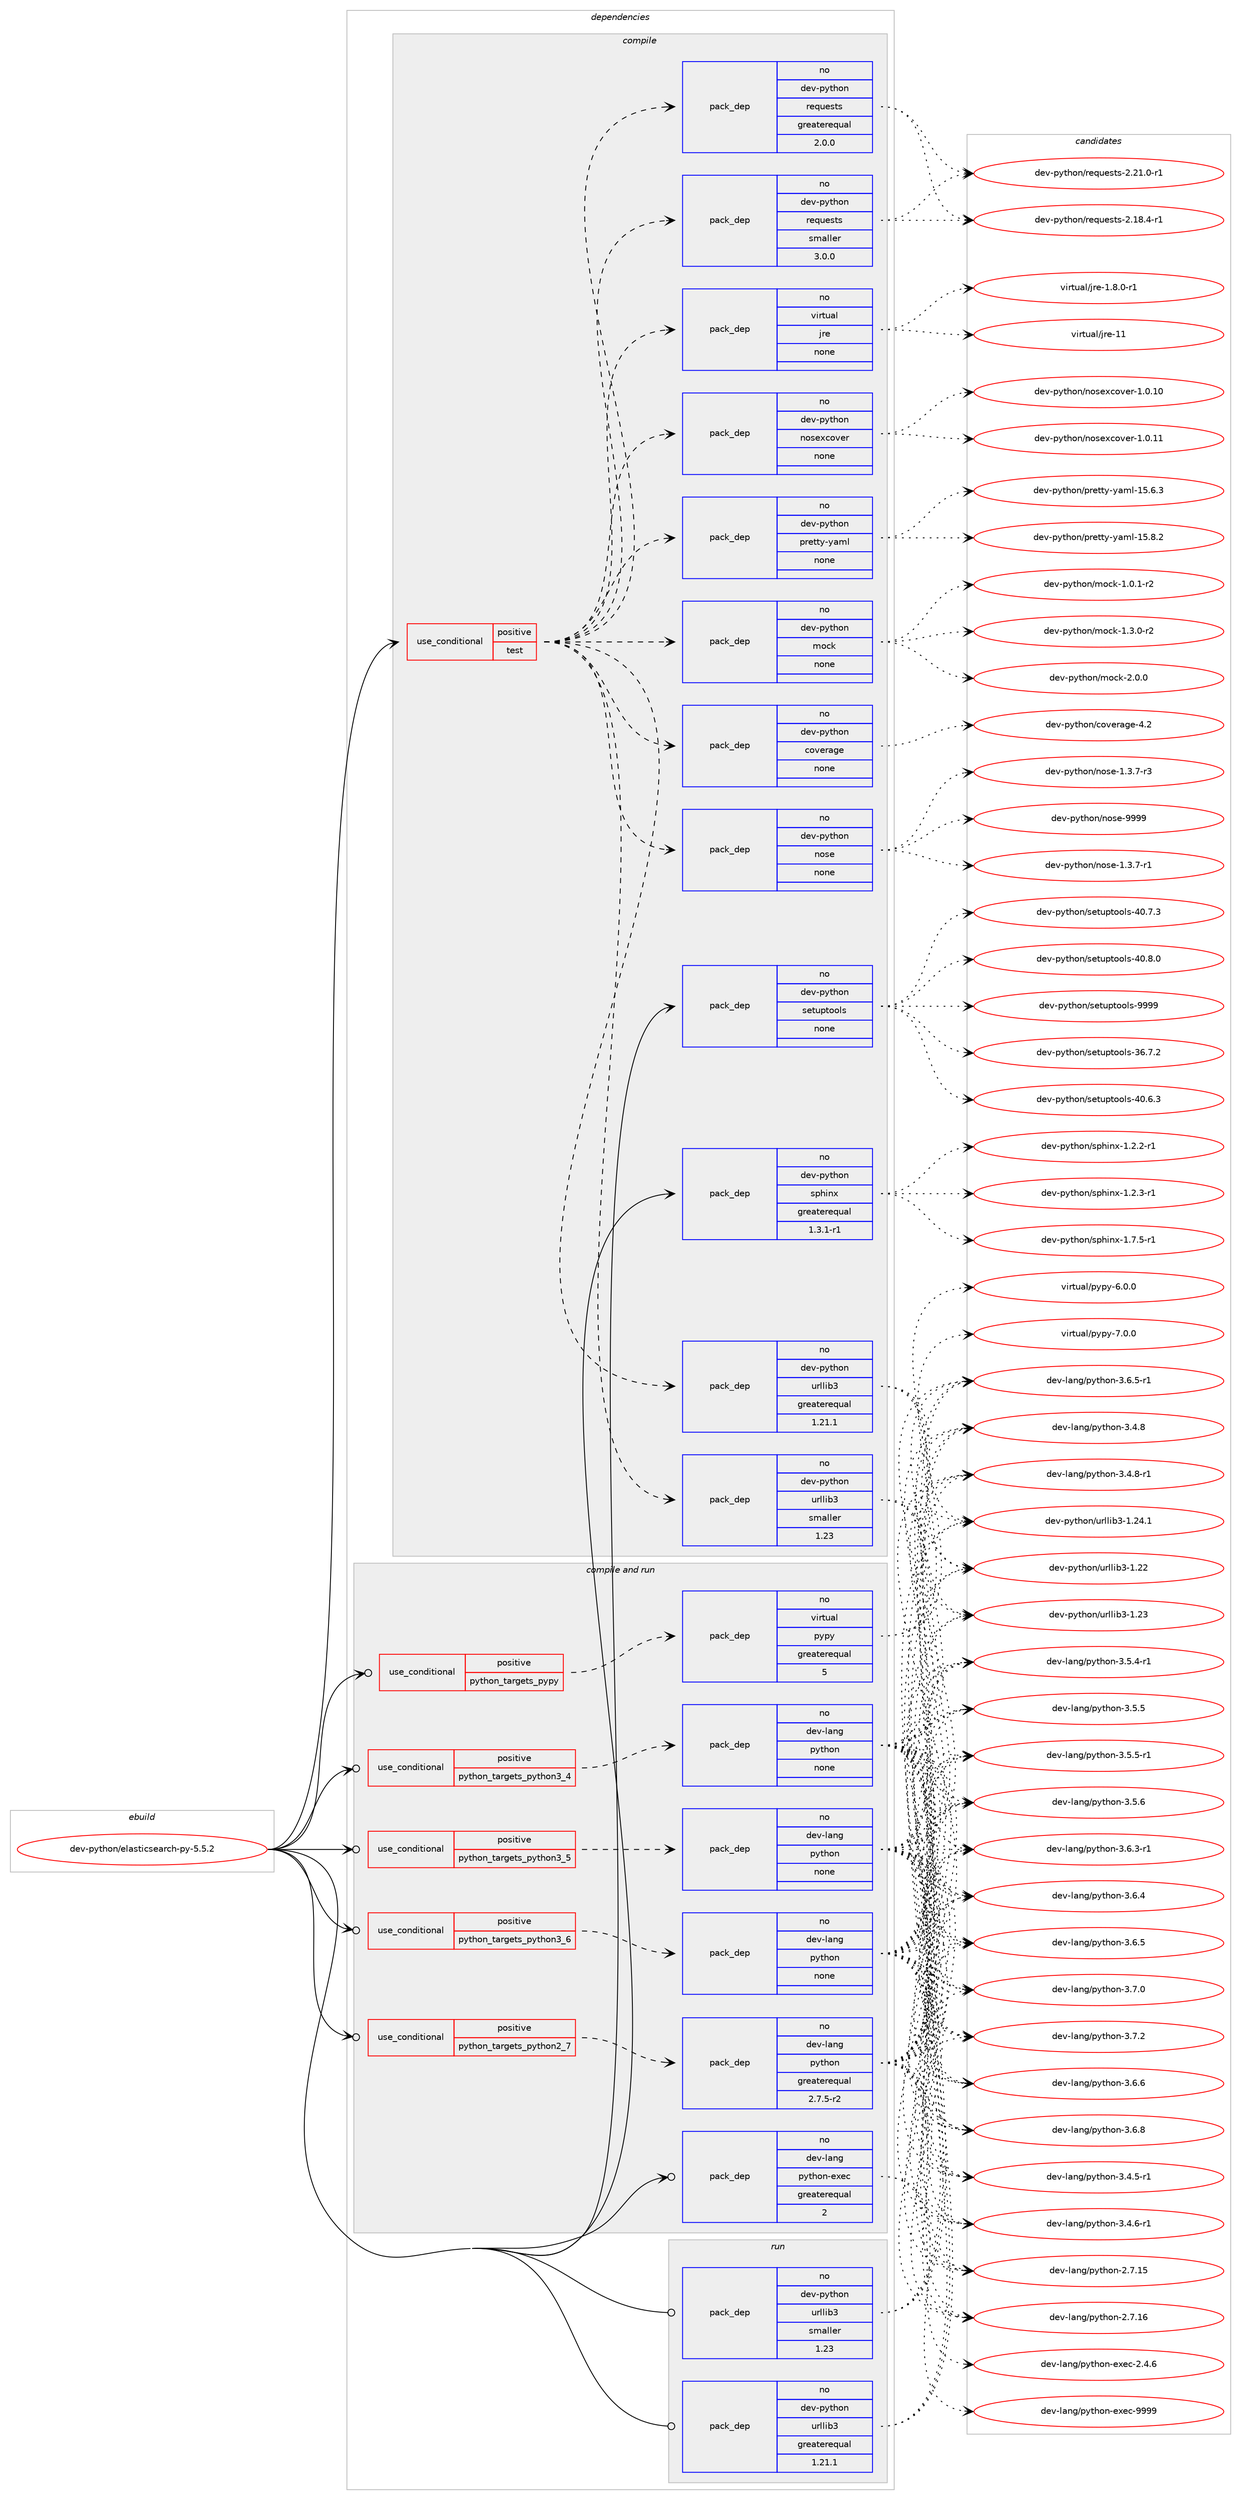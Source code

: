 digraph prolog {

# *************
# Graph options
# *************

newrank=true;
concentrate=true;
compound=true;
graph [rankdir=LR,fontname=Helvetica,fontsize=10,ranksep=1.5];#, ranksep=2.5, nodesep=0.2];
edge  [arrowhead=vee];
node  [fontname=Helvetica,fontsize=10];

# **********
# The ebuild
# **********

subgraph cluster_leftcol {
color=gray;
rank=same;
label=<<i>ebuild</i>>;
id [label="dev-python/elasticsearch-py-5.5.2", color=red, width=4, href="../dev-python/elasticsearch-py-5.5.2.svg"];
}

# ****************
# The dependencies
# ****************

subgraph cluster_midcol {
color=gray;
label=<<i>dependencies</i>>;
subgraph cluster_compile {
fillcolor="#eeeeee";
style=filled;
label=<<i>compile</i>>;
subgraph cond373810 {
dependency1407623 [label=<<TABLE BORDER="0" CELLBORDER="1" CELLSPACING="0" CELLPADDING="4"><TR><TD ROWSPAN="3" CELLPADDING="10">use_conditional</TD></TR><TR><TD>positive</TD></TR><TR><TD>test</TD></TR></TABLE>>, shape=none, color=red];
subgraph pack1010555 {
dependency1407624 [label=<<TABLE BORDER="0" CELLBORDER="1" CELLSPACING="0" CELLPADDING="4" WIDTH="220"><TR><TD ROWSPAN="6" CELLPADDING="30">pack_dep</TD></TR><TR><TD WIDTH="110">no</TD></TR><TR><TD>dev-python</TD></TR><TR><TD>urllib3</TD></TR><TR><TD>greaterequal</TD></TR><TR><TD>1.21.1</TD></TR></TABLE>>, shape=none, color=blue];
}
dependency1407623:e -> dependency1407624:w [weight=20,style="dashed",arrowhead="vee"];
subgraph pack1010556 {
dependency1407625 [label=<<TABLE BORDER="0" CELLBORDER="1" CELLSPACING="0" CELLPADDING="4" WIDTH="220"><TR><TD ROWSPAN="6" CELLPADDING="30">pack_dep</TD></TR><TR><TD WIDTH="110">no</TD></TR><TR><TD>dev-python</TD></TR><TR><TD>urllib3</TD></TR><TR><TD>smaller</TD></TR><TR><TD>1.23</TD></TR></TABLE>>, shape=none, color=blue];
}
dependency1407623:e -> dependency1407625:w [weight=20,style="dashed",arrowhead="vee"];
subgraph pack1010557 {
dependency1407626 [label=<<TABLE BORDER="0" CELLBORDER="1" CELLSPACING="0" CELLPADDING="4" WIDTH="220"><TR><TD ROWSPAN="6" CELLPADDING="30">pack_dep</TD></TR><TR><TD WIDTH="110">no</TD></TR><TR><TD>dev-python</TD></TR><TR><TD>requests</TD></TR><TR><TD>greaterequal</TD></TR><TR><TD>2.0.0</TD></TR></TABLE>>, shape=none, color=blue];
}
dependency1407623:e -> dependency1407626:w [weight=20,style="dashed",arrowhead="vee"];
subgraph pack1010558 {
dependency1407627 [label=<<TABLE BORDER="0" CELLBORDER="1" CELLSPACING="0" CELLPADDING="4" WIDTH="220"><TR><TD ROWSPAN="6" CELLPADDING="30">pack_dep</TD></TR><TR><TD WIDTH="110">no</TD></TR><TR><TD>dev-python</TD></TR><TR><TD>requests</TD></TR><TR><TD>smaller</TD></TR><TR><TD>3.0.0</TD></TR></TABLE>>, shape=none, color=blue];
}
dependency1407623:e -> dependency1407627:w [weight=20,style="dashed",arrowhead="vee"];
subgraph pack1010559 {
dependency1407628 [label=<<TABLE BORDER="0" CELLBORDER="1" CELLSPACING="0" CELLPADDING="4" WIDTH="220"><TR><TD ROWSPAN="6" CELLPADDING="30">pack_dep</TD></TR><TR><TD WIDTH="110">no</TD></TR><TR><TD>dev-python</TD></TR><TR><TD>nose</TD></TR><TR><TD>none</TD></TR><TR><TD></TD></TR></TABLE>>, shape=none, color=blue];
}
dependency1407623:e -> dependency1407628:w [weight=20,style="dashed",arrowhead="vee"];
subgraph pack1010560 {
dependency1407629 [label=<<TABLE BORDER="0" CELLBORDER="1" CELLSPACING="0" CELLPADDING="4" WIDTH="220"><TR><TD ROWSPAN="6" CELLPADDING="30">pack_dep</TD></TR><TR><TD WIDTH="110">no</TD></TR><TR><TD>dev-python</TD></TR><TR><TD>coverage</TD></TR><TR><TD>none</TD></TR><TR><TD></TD></TR></TABLE>>, shape=none, color=blue];
}
dependency1407623:e -> dependency1407629:w [weight=20,style="dashed",arrowhead="vee"];
subgraph pack1010561 {
dependency1407630 [label=<<TABLE BORDER="0" CELLBORDER="1" CELLSPACING="0" CELLPADDING="4" WIDTH="220"><TR><TD ROWSPAN="6" CELLPADDING="30">pack_dep</TD></TR><TR><TD WIDTH="110">no</TD></TR><TR><TD>dev-python</TD></TR><TR><TD>mock</TD></TR><TR><TD>none</TD></TR><TR><TD></TD></TR></TABLE>>, shape=none, color=blue];
}
dependency1407623:e -> dependency1407630:w [weight=20,style="dashed",arrowhead="vee"];
subgraph pack1010562 {
dependency1407631 [label=<<TABLE BORDER="0" CELLBORDER="1" CELLSPACING="0" CELLPADDING="4" WIDTH="220"><TR><TD ROWSPAN="6" CELLPADDING="30">pack_dep</TD></TR><TR><TD WIDTH="110">no</TD></TR><TR><TD>dev-python</TD></TR><TR><TD>pretty-yaml</TD></TR><TR><TD>none</TD></TR><TR><TD></TD></TR></TABLE>>, shape=none, color=blue];
}
dependency1407623:e -> dependency1407631:w [weight=20,style="dashed",arrowhead="vee"];
subgraph pack1010563 {
dependency1407632 [label=<<TABLE BORDER="0" CELLBORDER="1" CELLSPACING="0" CELLPADDING="4" WIDTH="220"><TR><TD ROWSPAN="6" CELLPADDING="30">pack_dep</TD></TR><TR><TD WIDTH="110">no</TD></TR><TR><TD>dev-python</TD></TR><TR><TD>nosexcover</TD></TR><TR><TD>none</TD></TR><TR><TD></TD></TR></TABLE>>, shape=none, color=blue];
}
dependency1407623:e -> dependency1407632:w [weight=20,style="dashed",arrowhead="vee"];
subgraph pack1010564 {
dependency1407633 [label=<<TABLE BORDER="0" CELLBORDER="1" CELLSPACING="0" CELLPADDING="4" WIDTH="220"><TR><TD ROWSPAN="6" CELLPADDING="30">pack_dep</TD></TR><TR><TD WIDTH="110">no</TD></TR><TR><TD>virtual</TD></TR><TR><TD>jre</TD></TR><TR><TD>none</TD></TR><TR><TD></TD></TR></TABLE>>, shape=none, color=blue];
}
dependency1407623:e -> dependency1407633:w [weight=20,style="dashed",arrowhead="vee"];
}
id:e -> dependency1407623:w [weight=20,style="solid",arrowhead="vee"];
subgraph pack1010565 {
dependency1407634 [label=<<TABLE BORDER="0" CELLBORDER="1" CELLSPACING="0" CELLPADDING="4" WIDTH="220"><TR><TD ROWSPAN="6" CELLPADDING="30">pack_dep</TD></TR><TR><TD WIDTH="110">no</TD></TR><TR><TD>dev-python</TD></TR><TR><TD>setuptools</TD></TR><TR><TD>none</TD></TR><TR><TD></TD></TR></TABLE>>, shape=none, color=blue];
}
id:e -> dependency1407634:w [weight=20,style="solid",arrowhead="vee"];
subgraph pack1010566 {
dependency1407635 [label=<<TABLE BORDER="0" CELLBORDER="1" CELLSPACING="0" CELLPADDING="4" WIDTH="220"><TR><TD ROWSPAN="6" CELLPADDING="30">pack_dep</TD></TR><TR><TD WIDTH="110">no</TD></TR><TR><TD>dev-python</TD></TR><TR><TD>sphinx</TD></TR><TR><TD>greaterequal</TD></TR><TR><TD>1.3.1-r1</TD></TR></TABLE>>, shape=none, color=blue];
}
id:e -> dependency1407635:w [weight=20,style="solid",arrowhead="vee"];
}
subgraph cluster_compileandrun {
fillcolor="#eeeeee";
style=filled;
label=<<i>compile and run</i>>;
subgraph cond373811 {
dependency1407636 [label=<<TABLE BORDER="0" CELLBORDER="1" CELLSPACING="0" CELLPADDING="4"><TR><TD ROWSPAN="3" CELLPADDING="10">use_conditional</TD></TR><TR><TD>positive</TD></TR><TR><TD>python_targets_pypy</TD></TR></TABLE>>, shape=none, color=red];
subgraph pack1010567 {
dependency1407637 [label=<<TABLE BORDER="0" CELLBORDER="1" CELLSPACING="0" CELLPADDING="4" WIDTH="220"><TR><TD ROWSPAN="6" CELLPADDING="30">pack_dep</TD></TR><TR><TD WIDTH="110">no</TD></TR><TR><TD>virtual</TD></TR><TR><TD>pypy</TD></TR><TR><TD>greaterequal</TD></TR><TR><TD>5</TD></TR></TABLE>>, shape=none, color=blue];
}
dependency1407636:e -> dependency1407637:w [weight=20,style="dashed",arrowhead="vee"];
}
id:e -> dependency1407636:w [weight=20,style="solid",arrowhead="odotvee"];
subgraph cond373812 {
dependency1407638 [label=<<TABLE BORDER="0" CELLBORDER="1" CELLSPACING="0" CELLPADDING="4"><TR><TD ROWSPAN="3" CELLPADDING="10">use_conditional</TD></TR><TR><TD>positive</TD></TR><TR><TD>python_targets_python2_7</TD></TR></TABLE>>, shape=none, color=red];
subgraph pack1010568 {
dependency1407639 [label=<<TABLE BORDER="0" CELLBORDER="1" CELLSPACING="0" CELLPADDING="4" WIDTH="220"><TR><TD ROWSPAN="6" CELLPADDING="30">pack_dep</TD></TR><TR><TD WIDTH="110">no</TD></TR><TR><TD>dev-lang</TD></TR><TR><TD>python</TD></TR><TR><TD>greaterequal</TD></TR><TR><TD>2.7.5-r2</TD></TR></TABLE>>, shape=none, color=blue];
}
dependency1407638:e -> dependency1407639:w [weight=20,style="dashed",arrowhead="vee"];
}
id:e -> dependency1407638:w [weight=20,style="solid",arrowhead="odotvee"];
subgraph cond373813 {
dependency1407640 [label=<<TABLE BORDER="0" CELLBORDER="1" CELLSPACING="0" CELLPADDING="4"><TR><TD ROWSPAN="3" CELLPADDING="10">use_conditional</TD></TR><TR><TD>positive</TD></TR><TR><TD>python_targets_python3_4</TD></TR></TABLE>>, shape=none, color=red];
subgraph pack1010569 {
dependency1407641 [label=<<TABLE BORDER="0" CELLBORDER="1" CELLSPACING="0" CELLPADDING="4" WIDTH="220"><TR><TD ROWSPAN="6" CELLPADDING="30">pack_dep</TD></TR><TR><TD WIDTH="110">no</TD></TR><TR><TD>dev-lang</TD></TR><TR><TD>python</TD></TR><TR><TD>none</TD></TR><TR><TD></TD></TR></TABLE>>, shape=none, color=blue];
}
dependency1407640:e -> dependency1407641:w [weight=20,style="dashed",arrowhead="vee"];
}
id:e -> dependency1407640:w [weight=20,style="solid",arrowhead="odotvee"];
subgraph cond373814 {
dependency1407642 [label=<<TABLE BORDER="0" CELLBORDER="1" CELLSPACING="0" CELLPADDING="4"><TR><TD ROWSPAN="3" CELLPADDING="10">use_conditional</TD></TR><TR><TD>positive</TD></TR><TR><TD>python_targets_python3_5</TD></TR></TABLE>>, shape=none, color=red];
subgraph pack1010570 {
dependency1407643 [label=<<TABLE BORDER="0" CELLBORDER="1" CELLSPACING="0" CELLPADDING="4" WIDTH="220"><TR><TD ROWSPAN="6" CELLPADDING="30">pack_dep</TD></TR><TR><TD WIDTH="110">no</TD></TR><TR><TD>dev-lang</TD></TR><TR><TD>python</TD></TR><TR><TD>none</TD></TR><TR><TD></TD></TR></TABLE>>, shape=none, color=blue];
}
dependency1407642:e -> dependency1407643:w [weight=20,style="dashed",arrowhead="vee"];
}
id:e -> dependency1407642:w [weight=20,style="solid",arrowhead="odotvee"];
subgraph cond373815 {
dependency1407644 [label=<<TABLE BORDER="0" CELLBORDER="1" CELLSPACING="0" CELLPADDING="4"><TR><TD ROWSPAN="3" CELLPADDING="10">use_conditional</TD></TR><TR><TD>positive</TD></TR><TR><TD>python_targets_python3_6</TD></TR></TABLE>>, shape=none, color=red];
subgraph pack1010571 {
dependency1407645 [label=<<TABLE BORDER="0" CELLBORDER="1" CELLSPACING="0" CELLPADDING="4" WIDTH="220"><TR><TD ROWSPAN="6" CELLPADDING="30">pack_dep</TD></TR><TR><TD WIDTH="110">no</TD></TR><TR><TD>dev-lang</TD></TR><TR><TD>python</TD></TR><TR><TD>none</TD></TR><TR><TD></TD></TR></TABLE>>, shape=none, color=blue];
}
dependency1407644:e -> dependency1407645:w [weight=20,style="dashed",arrowhead="vee"];
}
id:e -> dependency1407644:w [weight=20,style="solid",arrowhead="odotvee"];
subgraph pack1010572 {
dependency1407646 [label=<<TABLE BORDER="0" CELLBORDER="1" CELLSPACING="0" CELLPADDING="4" WIDTH="220"><TR><TD ROWSPAN="6" CELLPADDING="30">pack_dep</TD></TR><TR><TD WIDTH="110">no</TD></TR><TR><TD>dev-lang</TD></TR><TR><TD>python-exec</TD></TR><TR><TD>greaterequal</TD></TR><TR><TD>2</TD></TR></TABLE>>, shape=none, color=blue];
}
id:e -> dependency1407646:w [weight=20,style="solid",arrowhead="odotvee"];
}
subgraph cluster_run {
fillcolor="#eeeeee";
style=filled;
label=<<i>run</i>>;
subgraph pack1010573 {
dependency1407647 [label=<<TABLE BORDER="0" CELLBORDER="1" CELLSPACING="0" CELLPADDING="4" WIDTH="220"><TR><TD ROWSPAN="6" CELLPADDING="30">pack_dep</TD></TR><TR><TD WIDTH="110">no</TD></TR><TR><TD>dev-python</TD></TR><TR><TD>urllib3</TD></TR><TR><TD>greaterequal</TD></TR><TR><TD>1.21.1</TD></TR></TABLE>>, shape=none, color=blue];
}
id:e -> dependency1407647:w [weight=20,style="solid",arrowhead="odot"];
subgraph pack1010574 {
dependency1407648 [label=<<TABLE BORDER="0" CELLBORDER="1" CELLSPACING="0" CELLPADDING="4" WIDTH="220"><TR><TD ROWSPAN="6" CELLPADDING="30">pack_dep</TD></TR><TR><TD WIDTH="110">no</TD></TR><TR><TD>dev-python</TD></TR><TR><TD>urllib3</TD></TR><TR><TD>smaller</TD></TR><TR><TD>1.23</TD></TR></TABLE>>, shape=none, color=blue];
}
id:e -> dependency1407648:w [weight=20,style="solid",arrowhead="odot"];
}
}

# **************
# The candidates
# **************

subgraph cluster_choices {
rank=same;
color=gray;
label=<<i>candidates</i>>;

subgraph choice1010555 {
color=black;
nodesep=1;
choice100101118451121211161041111104711711410810810598514549465050 [label="dev-python/urllib3-1.22", color=red, width=4,href="../dev-python/urllib3-1.22.svg"];
choice100101118451121211161041111104711711410810810598514549465051 [label="dev-python/urllib3-1.23", color=red, width=4,href="../dev-python/urllib3-1.23.svg"];
choice1001011184511212111610411111047117114108108105985145494650524649 [label="dev-python/urllib3-1.24.1", color=red, width=4,href="../dev-python/urllib3-1.24.1.svg"];
dependency1407624:e -> choice100101118451121211161041111104711711410810810598514549465050:w [style=dotted,weight="100"];
dependency1407624:e -> choice100101118451121211161041111104711711410810810598514549465051:w [style=dotted,weight="100"];
dependency1407624:e -> choice1001011184511212111610411111047117114108108105985145494650524649:w [style=dotted,weight="100"];
}
subgraph choice1010556 {
color=black;
nodesep=1;
choice100101118451121211161041111104711711410810810598514549465050 [label="dev-python/urllib3-1.22", color=red, width=4,href="../dev-python/urllib3-1.22.svg"];
choice100101118451121211161041111104711711410810810598514549465051 [label="dev-python/urllib3-1.23", color=red, width=4,href="../dev-python/urllib3-1.23.svg"];
choice1001011184511212111610411111047117114108108105985145494650524649 [label="dev-python/urllib3-1.24.1", color=red, width=4,href="../dev-python/urllib3-1.24.1.svg"];
dependency1407625:e -> choice100101118451121211161041111104711711410810810598514549465050:w [style=dotted,weight="100"];
dependency1407625:e -> choice100101118451121211161041111104711711410810810598514549465051:w [style=dotted,weight="100"];
dependency1407625:e -> choice1001011184511212111610411111047117114108108105985145494650524649:w [style=dotted,weight="100"];
}
subgraph choice1010557 {
color=black;
nodesep=1;
choice1001011184511212111610411111047114101113117101115116115455046495646524511449 [label="dev-python/requests-2.18.4-r1", color=red, width=4,href="../dev-python/requests-2.18.4-r1.svg"];
choice1001011184511212111610411111047114101113117101115116115455046504946484511449 [label="dev-python/requests-2.21.0-r1", color=red, width=4,href="../dev-python/requests-2.21.0-r1.svg"];
dependency1407626:e -> choice1001011184511212111610411111047114101113117101115116115455046495646524511449:w [style=dotted,weight="100"];
dependency1407626:e -> choice1001011184511212111610411111047114101113117101115116115455046504946484511449:w [style=dotted,weight="100"];
}
subgraph choice1010558 {
color=black;
nodesep=1;
choice1001011184511212111610411111047114101113117101115116115455046495646524511449 [label="dev-python/requests-2.18.4-r1", color=red, width=4,href="../dev-python/requests-2.18.4-r1.svg"];
choice1001011184511212111610411111047114101113117101115116115455046504946484511449 [label="dev-python/requests-2.21.0-r1", color=red, width=4,href="../dev-python/requests-2.21.0-r1.svg"];
dependency1407627:e -> choice1001011184511212111610411111047114101113117101115116115455046495646524511449:w [style=dotted,weight="100"];
dependency1407627:e -> choice1001011184511212111610411111047114101113117101115116115455046504946484511449:w [style=dotted,weight="100"];
}
subgraph choice1010559 {
color=black;
nodesep=1;
choice10010111845112121116104111110471101111151014549465146554511449 [label="dev-python/nose-1.3.7-r1", color=red, width=4,href="../dev-python/nose-1.3.7-r1.svg"];
choice10010111845112121116104111110471101111151014549465146554511451 [label="dev-python/nose-1.3.7-r3", color=red, width=4,href="../dev-python/nose-1.3.7-r3.svg"];
choice10010111845112121116104111110471101111151014557575757 [label="dev-python/nose-9999", color=red, width=4,href="../dev-python/nose-9999.svg"];
dependency1407628:e -> choice10010111845112121116104111110471101111151014549465146554511449:w [style=dotted,weight="100"];
dependency1407628:e -> choice10010111845112121116104111110471101111151014549465146554511451:w [style=dotted,weight="100"];
dependency1407628:e -> choice10010111845112121116104111110471101111151014557575757:w [style=dotted,weight="100"];
}
subgraph choice1010560 {
color=black;
nodesep=1;
choice1001011184511212111610411111047991111181011149710310145524650 [label="dev-python/coverage-4.2", color=red, width=4,href="../dev-python/coverage-4.2.svg"];
dependency1407629:e -> choice1001011184511212111610411111047991111181011149710310145524650:w [style=dotted,weight="100"];
}
subgraph choice1010561 {
color=black;
nodesep=1;
choice1001011184511212111610411111047109111991074549464846494511450 [label="dev-python/mock-1.0.1-r2", color=red, width=4,href="../dev-python/mock-1.0.1-r2.svg"];
choice1001011184511212111610411111047109111991074549465146484511450 [label="dev-python/mock-1.3.0-r2", color=red, width=4,href="../dev-python/mock-1.3.0-r2.svg"];
choice100101118451121211161041111104710911199107455046484648 [label="dev-python/mock-2.0.0", color=red, width=4,href="../dev-python/mock-2.0.0.svg"];
dependency1407630:e -> choice1001011184511212111610411111047109111991074549464846494511450:w [style=dotted,weight="100"];
dependency1407630:e -> choice1001011184511212111610411111047109111991074549465146484511450:w [style=dotted,weight="100"];
dependency1407630:e -> choice100101118451121211161041111104710911199107455046484648:w [style=dotted,weight="100"];
}
subgraph choice1010562 {
color=black;
nodesep=1;
choice1001011184511212111610411111047112114101116116121451219710910845495346544651 [label="dev-python/pretty-yaml-15.6.3", color=red, width=4,href="../dev-python/pretty-yaml-15.6.3.svg"];
choice1001011184511212111610411111047112114101116116121451219710910845495346564650 [label="dev-python/pretty-yaml-15.8.2", color=red, width=4,href="../dev-python/pretty-yaml-15.8.2.svg"];
dependency1407631:e -> choice1001011184511212111610411111047112114101116116121451219710910845495346544651:w [style=dotted,weight="100"];
dependency1407631:e -> choice1001011184511212111610411111047112114101116116121451219710910845495346564650:w [style=dotted,weight="100"];
}
subgraph choice1010563 {
color=black;
nodesep=1;
choice10010111845112121116104111110471101111151011209911111810111445494648464948 [label="dev-python/nosexcover-1.0.10", color=red, width=4,href="../dev-python/nosexcover-1.0.10.svg"];
choice10010111845112121116104111110471101111151011209911111810111445494648464949 [label="dev-python/nosexcover-1.0.11", color=red, width=4,href="../dev-python/nosexcover-1.0.11.svg"];
dependency1407632:e -> choice10010111845112121116104111110471101111151011209911111810111445494648464948:w [style=dotted,weight="100"];
dependency1407632:e -> choice10010111845112121116104111110471101111151011209911111810111445494648464949:w [style=dotted,weight="100"];
}
subgraph choice1010564 {
color=black;
nodesep=1;
choice11810511411611797108471061141014549465646484511449 [label="virtual/jre-1.8.0-r1", color=red, width=4,href="../virtual/jre-1.8.0-r1.svg"];
choice1181051141161179710847106114101454949 [label="virtual/jre-11", color=red, width=4,href="../virtual/jre-11.svg"];
dependency1407633:e -> choice11810511411611797108471061141014549465646484511449:w [style=dotted,weight="100"];
dependency1407633:e -> choice1181051141161179710847106114101454949:w [style=dotted,weight="100"];
}
subgraph choice1010565 {
color=black;
nodesep=1;
choice100101118451121211161041111104711510111611711211611111110811545515446554650 [label="dev-python/setuptools-36.7.2", color=red, width=4,href="../dev-python/setuptools-36.7.2.svg"];
choice100101118451121211161041111104711510111611711211611111110811545524846544651 [label="dev-python/setuptools-40.6.3", color=red, width=4,href="../dev-python/setuptools-40.6.3.svg"];
choice100101118451121211161041111104711510111611711211611111110811545524846554651 [label="dev-python/setuptools-40.7.3", color=red, width=4,href="../dev-python/setuptools-40.7.3.svg"];
choice100101118451121211161041111104711510111611711211611111110811545524846564648 [label="dev-python/setuptools-40.8.0", color=red, width=4,href="../dev-python/setuptools-40.8.0.svg"];
choice10010111845112121116104111110471151011161171121161111111081154557575757 [label="dev-python/setuptools-9999", color=red, width=4,href="../dev-python/setuptools-9999.svg"];
dependency1407634:e -> choice100101118451121211161041111104711510111611711211611111110811545515446554650:w [style=dotted,weight="100"];
dependency1407634:e -> choice100101118451121211161041111104711510111611711211611111110811545524846544651:w [style=dotted,weight="100"];
dependency1407634:e -> choice100101118451121211161041111104711510111611711211611111110811545524846554651:w [style=dotted,weight="100"];
dependency1407634:e -> choice100101118451121211161041111104711510111611711211611111110811545524846564648:w [style=dotted,weight="100"];
dependency1407634:e -> choice10010111845112121116104111110471151011161171121161111111081154557575757:w [style=dotted,weight="100"];
}
subgraph choice1010566 {
color=black;
nodesep=1;
choice10010111845112121116104111110471151121041051101204549465046504511449 [label="dev-python/sphinx-1.2.2-r1", color=red, width=4,href="../dev-python/sphinx-1.2.2-r1.svg"];
choice10010111845112121116104111110471151121041051101204549465046514511449 [label="dev-python/sphinx-1.2.3-r1", color=red, width=4,href="../dev-python/sphinx-1.2.3-r1.svg"];
choice10010111845112121116104111110471151121041051101204549465546534511449 [label="dev-python/sphinx-1.7.5-r1", color=red, width=4,href="../dev-python/sphinx-1.7.5-r1.svg"];
dependency1407635:e -> choice10010111845112121116104111110471151121041051101204549465046504511449:w [style=dotted,weight="100"];
dependency1407635:e -> choice10010111845112121116104111110471151121041051101204549465046514511449:w [style=dotted,weight="100"];
dependency1407635:e -> choice10010111845112121116104111110471151121041051101204549465546534511449:w [style=dotted,weight="100"];
}
subgraph choice1010567 {
color=black;
nodesep=1;
choice1181051141161179710847112121112121455446484648 [label="virtual/pypy-6.0.0", color=red, width=4,href="../virtual/pypy-6.0.0.svg"];
choice1181051141161179710847112121112121455546484648 [label="virtual/pypy-7.0.0", color=red, width=4,href="../virtual/pypy-7.0.0.svg"];
dependency1407637:e -> choice1181051141161179710847112121112121455446484648:w [style=dotted,weight="100"];
dependency1407637:e -> choice1181051141161179710847112121112121455546484648:w [style=dotted,weight="100"];
}
subgraph choice1010568 {
color=black;
nodesep=1;
choice10010111845108971101034711212111610411111045504655464953 [label="dev-lang/python-2.7.15", color=red, width=4,href="../dev-lang/python-2.7.15.svg"];
choice10010111845108971101034711212111610411111045504655464954 [label="dev-lang/python-2.7.16", color=red, width=4,href="../dev-lang/python-2.7.16.svg"];
choice1001011184510897110103471121211161041111104551465246534511449 [label="dev-lang/python-3.4.5-r1", color=red, width=4,href="../dev-lang/python-3.4.5-r1.svg"];
choice1001011184510897110103471121211161041111104551465246544511449 [label="dev-lang/python-3.4.6-r1", color=red, width=4,href="../dev-lang/python-3.4.6-r1.svg"];
choice100101118451089711010347112121116104111110455146524656 [label="dev-lang/python-3.4.8", color=red, width=4,href="../dev-lang/python-3.4.8.svg"];
choice1001011184510897110103471121211161041111104551465246564511449 [label="dev-lang/python-3.4.8-r1", color=red, width=4,href="../dev-lang/python-3.4.8-r1.svg"];
choice1001011184510897110103471121211161041111104551465346524511449 [label="dev-lang/python-3.5.4-r1", color=red, width=4,href="../dev-lang/python-3.5.4-r1.svg"];
choice100101118451089711010347112121116104111110455146534653 [label="dev-lang/python-3.5.5", color=red, width=4,href="../dev-lang/python-3.5.5.svg"];
choice1001011184510897110103471121211161041111104551465346534511449 [label="dev-lang/python-3.5.5-r1", color=red, width=4,href="../dev-lang/python-3.5.5-r1.svg"];
choice100101118451089711010347112121116104111110455146534654 [label="dev-lang/python-3.5.6", color=red, width=4,href="../dev-lang/python-3.5.6.svg"];
choice1001011184510897110103471121211161041111104551465446514511449 [label="dev-lang/python-3.6.3-r1", color=red, width=4,href="../dev-lang/python-3.6.3-r1.svg"];
choice100101118451089711010347112121116104111110455146544652 [label="dev-lang/python-3.6.4", color=red, width=4,href="../dev-lang/python-3.6.4.svg"];
choice100101118451089711010347112121116104111110455146544653 [label="dev-lang/python-3.6.5", color=red, width=4,href="../dev-lang/python-3.6.5.svg"];
choice1001011184510897110103471121211161041111104551465446534511449 [label="dev-lang/python-3.6.5-r1", color=red, width=4,href="../dev-lang/python-3.6.5-r1.svg"];
choice100101118451089711010347112121116104111110455146544654 [label="dev-lang/python-3.6.6", color=red, width=4,href="../dev-lang/python-3.6.6.svg"];
choice100101118451089711010347112121116104111110455146544656 [label="dev-lang/python-3.6.8", color=red, width=4,href="../dev-lang/python-3.6.8.svg"];
choice100101118451089711010347112121116104111110455146554648 [label="dev-lang/python-3.7.0", color=red, width=4,href="../dev-lang/python-3.7.0.svg"];
choice100101118451089711010347112121116104111110455146554650 [label="dev-lang/python-3.7.2", color=red, width=4,href="../dev-lang/python-3.7.2.svg"];
dependency1407639:e -> choice10010111845108971101034711212111610411111045504655464953:w [style=dotted,weight="100"];
dependency1407639:e -> choice10010111845108971101034711212111610411111045504655464954:w [style=dotted,weight="100"];
dependency1407639:e -> choice1001011184510897110103471121211161041111104551465246534511449:w [style=dotted,weight="100"];
dependency1407639:e -> choice1001011184510897110103471121211161041111104551465246544511449:w [style=dotted,weight="100"];
dependency1407639:e -> choice100101118451089711010347112121116104111110455146524656:w [style=dotted,weight="100"];
dependency1407639:e -> choice1001011184510897110103471121211161041111104551465246564511449:w [style=dotted,weight="100"];
dependency1407639:e -> choice1001011184510897110103471121211161041111104551465346524511449:w [style=dotted,weight="100"];
dependency1407639:e -> choice100101118451089711010347112121116104111110455146534653:w [style=dotted,weight="100"];
dependency1407639:e -> choice1001011184510897110103471121211161041111104551465346534511449:w [style=dotted,weight="100"];
dependency1407639:e -> choice100101118451089711010347112121116104111110455146534654:w [style=dotted,weight="100"];
dependency1407639:e -> choice1001011184510897110103471121211161041111104551465446514511449:w [style=dotted,weight="100"];
dependency1407639:e -> choice100101118451089711010347112121116104111110455146544652:w [style=dotted,weight="100"];
dependency1407639:e -> choice100101118451089711010347112121116104111110455146544653:w [style=dotted,weight="100"];
dependency1407639:e -> choice1001011184510897110103471121211161041111104551465446534511449:w [style=dotted,weight="100"];
dependency1407639:e -> choice100101118451089711010347112121116104111110455146544654:w [style=dotted,weight="100"];
dependency1407639:e -> choice100101118451089711010347112121116104111110455146544656:w [style=dotted,weight="100"];
dependency1407639:e -> choice100101118451089711010347112121116104111110455146554648:w [style=dotted,weight="100"];
dependency1407639:e -> choice100101118451089711010347112121116104111110455146554650:w [style=dotted,weight="100"];
}
subgraph choice1010569 {
color=black;
nodesep=1;
choice10010111845108971101034711212111610411111045504655464953 [label="dev-lang/python-2.7.15", color=red, width=4,href="../dev-lang/python-2.7.15.svg"];
choice10010111845108971101034711212111610411111045504655464954 [label="dev-lang/python-2.7.16", color=red, width=4,href="../dev-lang/python-2.7.16.svg"];
choice1001011184510897110103471121211161041111104551465246534511449 [label="dev-lang/python-3.4.5-r1", color=red, width=4,href="../dev-lang/python-3.4.5-r1.svg"];
choice1001011184510897110103471121211161041111104551465246544511449 [label="dev-lang/python-3.4.6-r1", color=red, width=4,href="../dev-lang/python-3.4.6-r1.svg"];
choice100101118451089711010347112121116104111110455146524656 [label="dev-lang/python-3.4.8", color=red, width=4,href="../dev-lang/python-3.4.8.svg"];
choice1001011184510897110103471121211161041111104551465246564511449 [label="dev-lang/python-3.4.8-r1", color=red, width=4,href="../dev-lang/python-3.4.8-r1.svg"];
choice1001011184510897110103471121211161041111104551465346524511449 [label="dev-lang/python-3.5.4-r1", color=red, width=4,href="../dev-lang/python-3.5.4-r1.svg"];
choice100101118451089711010347112121116104111110455146534653 [label="dev-lang/python-3.5.5", color=red, width=4,href="../dev-lang/python-3.5.5.svg"];
choice1001011184510897110103471121211161041111104551465346534511449 [label="dev-lang/python-3.5.5-r1", color=red, width=4,href="../dev-lang/python-3.5.5-r1.svg"];
choice100101118451089711010347112121116104111110455146534654 [label="dev-lang/python-3.5.6", color=red, width=4,href="../dev-lang/python-3.5.6.svg"];
choice1001011184510897110103471121211161041111104551465446514511449 [label="dev-lang/python-3.6.3-r1", color=red, width=4,href="../dev-lang/python-3.6.3-r1.svg"];
choice100101118451089711010347112121116104111110455146544652 [label="dev-lang/python-3.6.4", color=red, width=4,href="../dev-lang/python-3.6.4.svg"];
choice100101118451089711010347112121116104111110455146544653 [label="dev-lang/python-3.6.5", color=red, width=4,href="../dev-lang/python-3.6.5.svg"];
choice1001011184510897110103471121211161041111104551465446534511449 [label="dev-lang/python-3.6.5-r1", color=red, width=4,href="../dev-lang/python-3.6.5-r1.svg"];
choice100101118451089711010347112121116104111110455146544654 [label="dev-lang/python-3.6.6", color=red, width=4,href="../dev-lang/python-3.6.6.svg"];
choice100101118451089711010347112121116104111110455146544656 [label="dev-lang/python-3.6.8", color=red, width=4,href="../dev-lang/python-3.6.8.svg"];
choice100101118451089711010347112121116104111110455146554648 [label="dev-lang/python-3.7.0", color=red, width=4,href="../dev-lang/python-3.7.0.svg"];
choice100101118451089711010347112121116104111110455146554650 [label="dev-lang/python-3.7.2", color=red, width=4,href="../dev-lang/python-3.7.2.svg"];
dependency1407641:e -> choice10010111845108971101034711212111610411111045504655464953:w [style=dotted,weight="100"];
dependency1407641:e -> choice10010111845108971101034711212111610411111045504655464954:w [style=dotted,weight="100"];
dependency1407641:e -> choice1001011184510897110103471121211161041111104551465246534511449:w [style=dotted,weight="100"];
dependency1407641:e -> choice1001011184510897110103471121211161041111104551465246544511449:w [style=dotted,weight="100"];
dependency1407641:e -> choice100101118451089711010347112121116104111110455146524656:w [style=dotted,weight="100"];
dependency1407641:e -> choice1001011184510897110103471121211161041111104551465246564511449:w [style=dotted,weight="100"];
dependency1407641:e -> choice1001011184510897110103471121211161041111104551465346524511449:w [style=dotted,weight="100"];
dependency1407641:e -> choice100101118451089711010347112121116104111110455146534653:w [style=dotted,weight="100"];
dependency1407641:e -> choice1001011184510897110103471121211161041111104551465346534511449:w [style=dotted,weight="100"];
dependency1407641:e -> choice100101118451089711010347112121116104111110455146534654:w [style=dotted,weight="100"];
dependency1407641:e -> choice1001011184510897110103471121211161041111104551465446514511449:w [style=dotted,weight="100"];
dependency1407641:e -> choice100101118451089711010347112121116104111110455146544652:w [style=dotted,weight="100"];
dependency1407641:e -> choice100101118451089711010347112121116104111110455146544653:w [style=dotted,weight="100"];
dependency1407641:e -> choice1001011184510897110103471121211161041111104551465446534511449:w [style=dotted,weight="100"];
dependency1407641:e -> choice100101118451089711010347112121116104111110455146544654:w [style=dotted,weight="100"];
dependency1407641:e -> choice100101118451089711010347112121116104111110455146544656:w [style=dotted,weight="100"];
dependency1407641:e -> choice100101118451089711010347112121116104111110455146554648:w [style=dotted,weight="100"];
dependency1407641:e -> choice100101118451089711010347112121116104111110455146554650:w [style=dotted,weight="100"];
}
subgraph choice1010570 {
color=black;
nodesep=1;
choice10010111845108971101034711212111610411111045504655464953 [label="dev-lang/python-2.7.15", color=red, width=4,href="../dev-lang/python-2.7.15.svg"];
choice10010111845108971101034711212111610411111045504655464954 [label="dev-lang/python-2.7.16", color=red, width=4,href="../dev-lang/python-2.7.16.svg"];
choice1001011184510897110103471121211161041111104551465246534511449 [label="dev-lang/python-3.4.5-r1", color=red, width=4,href="../dev-lang/python-3.4.5-r1.svg"];
choice1001011184510897110103471121211161041111104551465246544511449 [label="dev-lang/python-3.4.6-r1", color=red, width=4,href="../dev-lang/python-3.4.6-r1.svg"];
choice100101118451089711010347112121116104111110455146524656 [label="dev-lang/python-3.4.8", color=red, width=4,href="../dev-lang/python-3.4.8.svg"];
choice1001011184510897110103471121211161041111104551465246564511449 [label="dev-lang/python-3.4.8-r1", color=red, width=4,href="../dev-lang/python-3.4.8-r1.svg"];
choice1001011184510897110103471121211161041111104551465346524511449 [label="dev-lang/python-3.5.4-r1", color=red, width=4,href="../dev-lang/python-3.5.4-r1.svg"];
choice100101118451089711010347112121116104111110455146534653 [label="dev-lang/python-3.5.5", color=red, width=4,href="../dev-lang/python-3.5.5.svg"];
choice1001011184510897110103471121211161041111104551465346534511449 [label="dev-lang/python-3.5.5-r1", color=red, width=4,href="../dev-lang/python-3.5.5-r1.svg"];
choice100101118451089711010347112121116104111110455146534654 [label="dev-lang/python-3.5.6", color=red, width=4,href="../dev-lang/python-3.5.6.svg"];
choice1001011184510897110103471121211161041111104551465446514511449 [label="dev-lang/python-3.6.3-r1", color=red, width=4,href="../dev-lang/python-3.6.3-r1.svg"];
choice100101118451089711010347112121116104111110455146544652 [label="dev-lang/python-3.6.4", color=red, width=4,href="../dev-lang/python-3.6.4.svg"];
choice100101118451089711010347112121116104111110455146544653 [label="dev-lang/python-3.6.5", color=red, width=4,href="../dev-lang/python-3.6.5.svg"];
choice1001011184510897110103471121211161041111104551465446534511449 [label="dev-lang/python-3.6.5-r1", color=red, width=4,href="../dev-lang/python-3.6.5-r1.svg"];
choice100101118451089711010347112121116104111110455146544654 [label="dev-lang/python-3.6.6", color=red, width=4,href="../dev-lang/python-3.6.6.svg"];
choice100101118451089711010347112121116104111110455146544656 [label="dev-lang/python-3.6.8", color=red, width=4,href="../dev-lang/python-3.6.8.svg"];
choice100101118451089711010347112121116104111110455146554648 [label="dev-lang/python-3.7.0", color=red, width=4,href="../dev-lang/python-3.7.0.svg"];
choice100101118451089711010347112121116104111110455146554650 [label="dev-lang/python-3.7.2", color=red, width=4,href="../dev-lang/python-3.7.2.svg"];
dependency1407643:e -> choice10010111845108971101034711212111610411111045504655464953:w [style=dotted,weight="100"];
dependency1407643:e -> choice10010111845108971101034711212111610411111045504655464954:w [style=dotted,weight="100"];
dependency1407643:e -> choice1001011184510897110103471121211161041111104551465246534511449:w [style=dotted,weight="100"];
dependency1407643:e -> choice1001011184510897110103471121211161041111104551465246544511449:w [style=dotted,weight="100"];
dependency1407643:e -> choice100101118451089711010347112121116104111110455146524656:w [style=dotted,weight="100"];
dependency1407643:e -> choice1001011184510897110103471121211161041111104551465246564511449:w [style=dotted,weight="100"];
dependency1407643:e -> choice1001011184510897110103471121211161041111104551465346524511449:w [style=dotted,weight="100"];
dependency1407643:e -> choice100101118451089711010347112121116104111110455146534653:w [style=dotted,weight="100"];
dependency1407643:e -> choice1001011184510897110103471121211161041111104551465346534511449:w [style=dotted,weight="100"];
dependency1407643:e -> choice100101118451089711010347112121116104111110455146534654:w [style=dotted,weight="100"];
dependency1407643:e -> choice1001011184510897110103471121211161041111104551465446514511449:w [style=dotted,weight="100"];
dependency1407643:e -> choice100101118451089711010347112121116104111110455146544652:w [style=dotted,weight="100"];
dependency1407643:e -> choice100101118451089711010347112121116104111110455146544653:w [style=dotted,weight="100"];
dependency1407643:e -> choice1001011184510897110103471121211161041111104551465446534511449:w [style=dotted,weight="100"];
dependency1407643:e -> choice100101118451089711010347112121116104111110455146544654:w [style=dotted,weight="100"];
dependency1407643:e -> choice100101118451089711010347112121116104111110455146544656:w [style=dotted,weight="100"];
dependency1407643:e -> choice100101118451089711010347112121116104111110455146554648:w [style=dotted,weight="100"];
dependency1407643:e -> choice100101118451089711010347112121116104111110455146554650:w [style=dotted,weight="100"];
}
subgraph choice1010571 {
color=black;
nodesep=1;
choice10010111845108971101034711212111610411111045504655464953 [label="dev-lang/python-2.7.15", color=red, width=4,href="../dev-lang/python-2.7.15.svg"];
choice10010111845108971101034711212111610411111045504655464954 [label="dev-lang/python-2.7.16", color=red, width=4,href="../dev-lang/python-2.7.16.svg"];
choice1001011184510897110103471121211161041111104551465246534511449 [label="dev-lang/python-3.4.5-r1", color=red, width=4,href="../dev-lang/python-3.4.5-r1.svg"];
choice1001011184510897110103471121211161041111104551465246544511449 [label="dev-lang/python-3.4.6-r1", color=red, width=4,href="../dev-lang/python-3.4.6-r1.svg"];
choice100101118451089711010347112121116104111110455146524656 [label="dev-lang/python-3.4.8", color=red, width=4,href="../dev-lang/python-3.4.8.svg"];
choice1001011184510897110103471121211161041111104551465246564511449 [label="dev-lang/python-3.4.8-r1", color=red, width=4,href="../dev-lang/python-3.4.8-r1.svg"];
choice1001011184510897110103471121211161041111104551465346524511449 [label="dev-lang/python-3.5.4-r1", color=red, width=4,href="../dev-lang/python-3.5.4-r1.svg"];
choice100101118451089711010347112121116104111110455146534653 [label="dev-lang/python-3.5.5", color=red, width=4,href="../dev-lang/python-3.5.5.svg"];
choice1001011184510897110103471121211161041111104551465346534511449 [label="dev-lang/python-3.5.5-r1", color=red, width=4,href="../dev-lang/python-3.5.5-r1.svg"];
choice100101118451089711010347112121116104111110455146534654 [label="dev-lang/python-3.5.6", color=red, width=4,href="../dev-lang/python-3.5.6.svg"];
choice1001011184510897110103471121211161041111104551465446514511449 [label="dev-lang/python-3.6.3-r1", color=red, width=4,href="../dev-lang/python-3.6.3-r1.svg"];
choice100101118451089711010347112121116104111110455146544652 [label="dev-lang/python-3.6.4", color=red, width=4,href="../dev-lang/python-3.6.4.svg"];
choice100101118451089711010347112121116104111110455146544653 [label="dev-lang/python-3.6.5", color=red, width=4,href="../dev-lang/python-3.6.5.svg"];
choice1001011184510897110103471121211161041111104551465446534511449 [label="dev-lang/python-3.6.5-r1", color=red, width=4,href="../dev-lang/python-3.6.5-r1.svg"];
choice100101118451089711010347112121116104111110455146544654 [label="dev-lang/python-3.6.6", color=red, width=4,href="../dev-lang/python-3.6.6.svg"];
choice100101118451089711010347112121116104111110455146544656 [label="dev-lang/python-3.6.8", color=red, width=4,href="../dev-lang/python-3.6.8.svg"];
choice100101118451089711010347112121116104111110455146554648 [label="dev-lang/python-3.7.0", color=red, width=4,href="../dev-lang/python-3.7.0.svg"];
choice100101118451089711010347112121116104111110455146554650 [label="dev-lang/python-3.7.2", color=red, width=4,href="../dev-lang/python-3.7.2.svg"];
dependency1407645:e -> choice10010111845108971101034711212111610411111045504655464953:w [style=dotted,weight="100"];
dependency1407645:e -> choice10010111845108971101034711212111610411111045504655464954:w [style=dotted,weight="100"];
dependency1407645:e -> choice1001011184510897110103471121211161041111104551465246534511449:w [style=dotted,weight="100"];
dependency1407645:e -> choice1001011184510897110103471121211161041111104551465246544511449:w [style=dotted,weight="100"];
dependency1407645:e -> choice100101118451089711010347112121116104111110455146524656:w [style=dotted,weight="100"];
dependency1407645:e -> choice1001011184510897110103471121211161041111104551465246564511449:w [style=dotted,weight="100"];
dependency1407645:e -> choice1001011184510897110103471121211161041111104551465346524511449:w [style=dotted,weight="100"];
dependency1407645:e -> choice100101118451089711010347112121116104111110455146534653:w [style=dotted,weight="100"];
dependency1407645:e -> choice1001011184510897110103471121211161041111104551465346534511449:w [style=dotted,weight="100"];
dependency1407645:e -> choice100101118451089711010347112121116104111110455146534654:w [style=dotted,weight="100"];
dependency1407645:e -> choice1001011184510897110103471121211161041111104551465446514511449:w [style=dotted,weight="100"];
dependency1407645:e -> choice100101118451089711010347112121116104111110455146544652:w [style=dotted,weight="100"];
dependency1407645:e -> choice100101118451089711010347112121116104111110455146544653:w [style=dotted,weight="100"];
dependency1407645:e -> choice1001011184510897110103471121211161041111104551465446534511449:w [style=dotted,weight="100"];
dependency1407645:e -> choice100101118451089711010347112121116104111110455146544654:w [style=dotted,weight="100"];
dependency1407645:e -> choice100101118451089711010347112121116104111110455146544656:w [style=dotted,weight="100"];
dependency1407645:e -> choice100101118451089711010347112121116104111110455146554648:w [style=dotted,weight="100"];
dependency1407645:e -> choice100101118451089711010347112121116104111110455146554650:w [style=dotted,weight="100"];
}
subgraph choice1010572 {
color=black;
nodesep=1;
choice1001011184510897110103471121211161041111104510112010199455046524654 [label="dev-lang/python-exec-2.4.6", color=red, width=4,href="../dev-lang/python-exec-2.4.6.svg"];
choice10010111845108971101034711212111610411111045101120101994557575757 [label="dev-lang/python-exec-9999", color=red, width=4,href="../dev-lang/python-exec-9999.svg"];
dependency1407646:e -> choice1001011184510897110103471121211161041111104510112010199455046524654:w [style=dotted,weight="100"];
dependency1407646:e -> choice10010111845108971101034711212111610411111045101120101994557575757:w [style=dotted,weight="100"];
}
subgraph choice1010573 {
color=black;
nodesep=1;
choice100101118451121211161041111104711711410810810598514549465050 [label="dev-python/urllib3-1.22", color=red, width=4,href="../dev-python/urllib3-1.22.svg"];
choice100101118451121211161041111104711711410810810598514549465051 [label="dev-python/urllib3-1.23", color=red, width=4,href="../dev-python/urllib3-1.23.svg"];
choice1001011184511212111610411111047117114108108105985145494650524649 [label="dev-python/urllib3-1.24.1", color=red, width=4,href="../dev-python/urllib3-1.24.1.svg"];
dependency1407647:e -> choice100101118451121211161041111104711711410810810598514549465050:w [style=dotted,weight="100"];
dependency1407647:e -> choice100101118451121211161041111104711711410810810598514549465051:w [style=dotted,weight="100"];
dependency1407647:e -> choice1001011184511212111610411111047117114108108105985145494650524649:w [style=dotted,weight="100"];
}
subgraph choice1010574 {
color=black;
nodesep=1;
choice100101118451121211161041111104711711410810810598514549465050 [label="dev-python/urllib3-1.22", color=red, width=4,href="../dev-python/urllib3-1.22.svg"];
choice100101118451121211161041111104711711410810810598514549465051 [label="dev-python/urllib3-1.23", color=red, width=4,href="../dev-python/urllib3-1.23.svg"];
choice1001011184511212111610411111047117114108108105985145494650524649 [label="dev-python/urllib3-1.24.1", color=red, width=4,href="../dev-python/urllib3-1.24.1.svg"];
dependency1407648:e -> choice100101118451121211161041111104711711410810810598514549465050:w [style=dotted,weight="100"];
dependency1407648:e -> choice100101118451121211161041111104711711410810810598514549465051:w [style=dotted,weight="100"];
dependency1407648:e -> choice1001011184511212111610411111047117114108108105985145494650524649:w [style=dotted,weight="100"];
}
}

}
